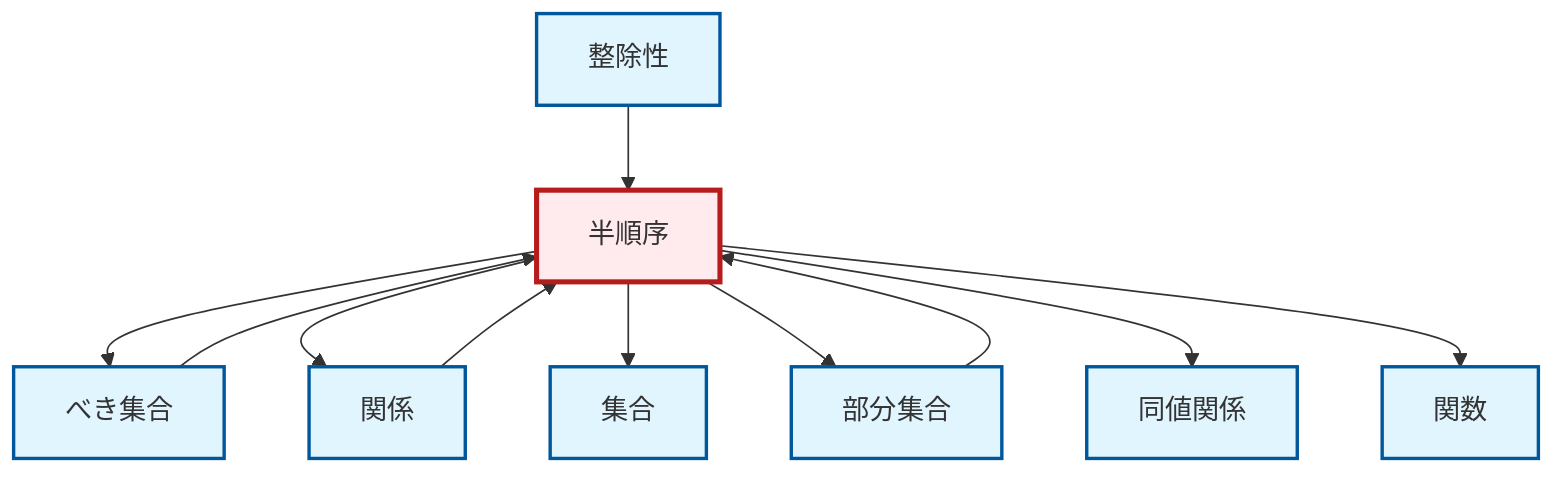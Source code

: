 graph TD
    classDef definition fill:#e1f5fe,stroke:#01579b,stroke-width:2px
    classDef theorem fill:#f3e5f5,stroke:#4a148c,stroke-width:2px
    classDef axiom fill:#fff3e0,stroke:#e65100,stroke-width:2px
    classDef example fill:#e8f5e9,stroke:#1b5e20,stroke-width:2px
    classDef current fill:#ffebee,stroke:#b71c1c,stroke-width:3px
    def-partial-order["半順序"]:::definition
    def-equivalence-relation["同値関係"]:::definition
    def-subset["部分集合"]:::definition
    def-power-set["べき集合"]:::definition
    def-relation["関係"]:::definition
    def-divisibility["整除性"]:::definition
    def-function["関数"]:::definition
    def-set["集合"]:::definition
    def-subset --> def-partial-order
    def-partial-order --> def-power-set
    def-divisibility --> def-partial-order
    def-partial-order --> def-relation
    def-partial-order --> def-set
    def-partial-order --> def-subset
    def-power-set --> def-partial-order
    def-partial-order --> def-equivalence-relation
    def-partial-order --> def-function
    def-relation --> def-partial-order
    class def-partial-order current